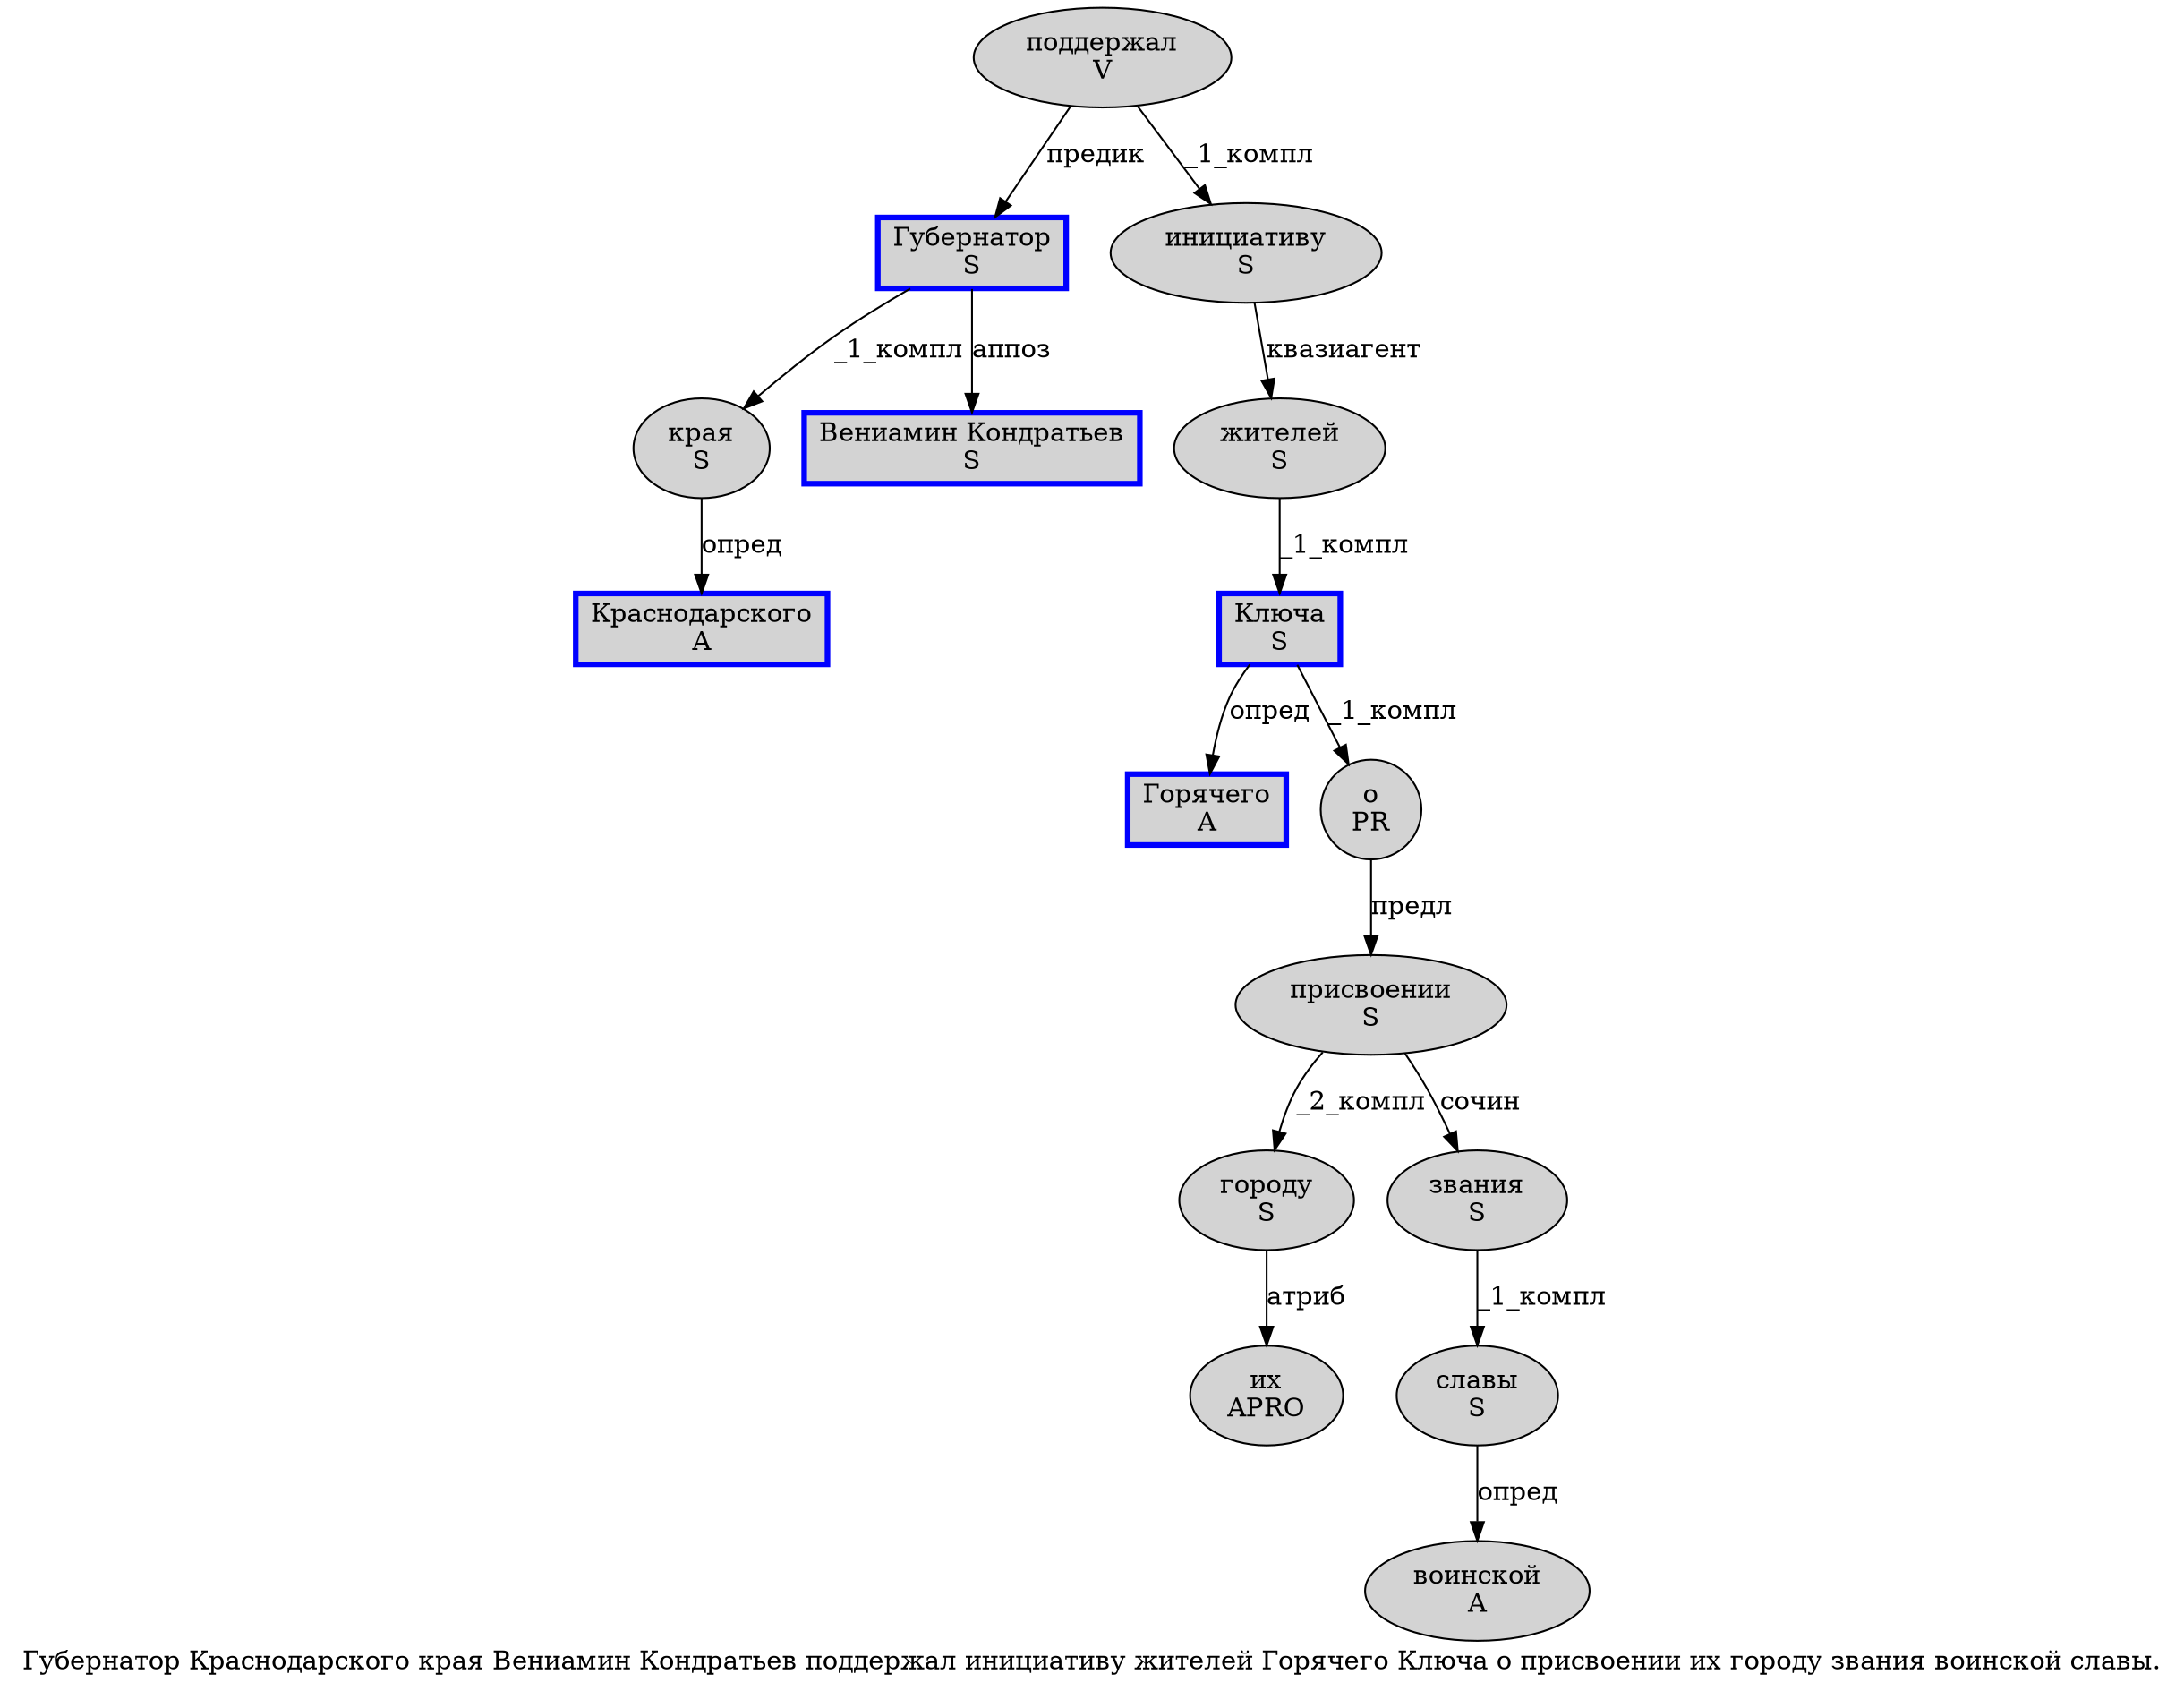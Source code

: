 digraph SENTENCE_1034 {
	graph [label="Губернатор Краснодарского края Вениамин Кондратьев поддержал инициативу жителей Горячего Ключа о присвоении их городу звания воинской славы."]
	node [style=filled]
		0 [label="Губернатор
S" color=blue fillcolor=lightgray penwidth=3 shape=box]
		1 [label="Краснодарского
A" color=blue fillcolor=lightgray penwidth=3 shape=box]
		2 [label="края
S" color="" fillcolor=lightgray penwidth=1 shape=ellipse]
		3 [label="Вениамин Кондратьев
S" color=blue fillcolor=lightgray penwidth=3 shape=box]
		4 [label="поддержал
V" color="" fillcolor=lightgray penwidth=1 shape=ellipse]
		5 [label="инициативу
S" color="" fillcolor=lightgray penwidth=1 shape=ellipse]
		6 [label="жителей
S" color="" fillcolor=lightgray penwidth=1 shape=ellipse]
		7 [label="Горячего
A" color=blue fillcolor=lightgray penwidth=3 shape=box]
		8 [label="Ключа
S" color=blue fillcolor=lightgray penwidth=3 shape=box]
		9 [label="о
PR" color="" fillcolor=lightgray penwidth=1 shape=ellipse]
		10 [label="присвоении
S" color="" fillcolor=lightgray penwidth=1 shape=ellipse]
		11 [label="их
APRO" color="" fillcolor=lightgray penwidth=1 shape=ellipse]
		12 [label="городу
S" color="" fillcolor=lightgray penwidth=1 shape=ellipse]
		13 [label="звания
S" color="" fillcolor=lightgray penwidth=1 shape=ellipse]
		14 [label="воинской
A" color="" fillcolor=lightgray penwidth=1 shape=ellipse]
		15 [label="славы
S" color="" fillcolor=lightgray penwidth=1 shape=ellipse]
			10 -> 12 [label="_2_компл"]
			10 -> 13 [label="сочин"]
			13 -> 15 [label="_1_компл"]
			4 -> 0 [label="предик"]
			4 -> 5 [label="_1_компл"]
			15 -> 14 [label="опред"]
			6 -> 8 [label="_1_компл"]
			0 -> 2 [label="_1_компл"]
			0 -> 3 [label="аппоз"]
			8 -> 7 [label="опред"]
			8 -> 9 [label="_1_компл"]
			2 -> 1 [label="опред"]
			12 -> 11 [label="атриб"]
			5 -> 6 [label="квазиагент"]
			9 -> 10 [label="предл"]
}